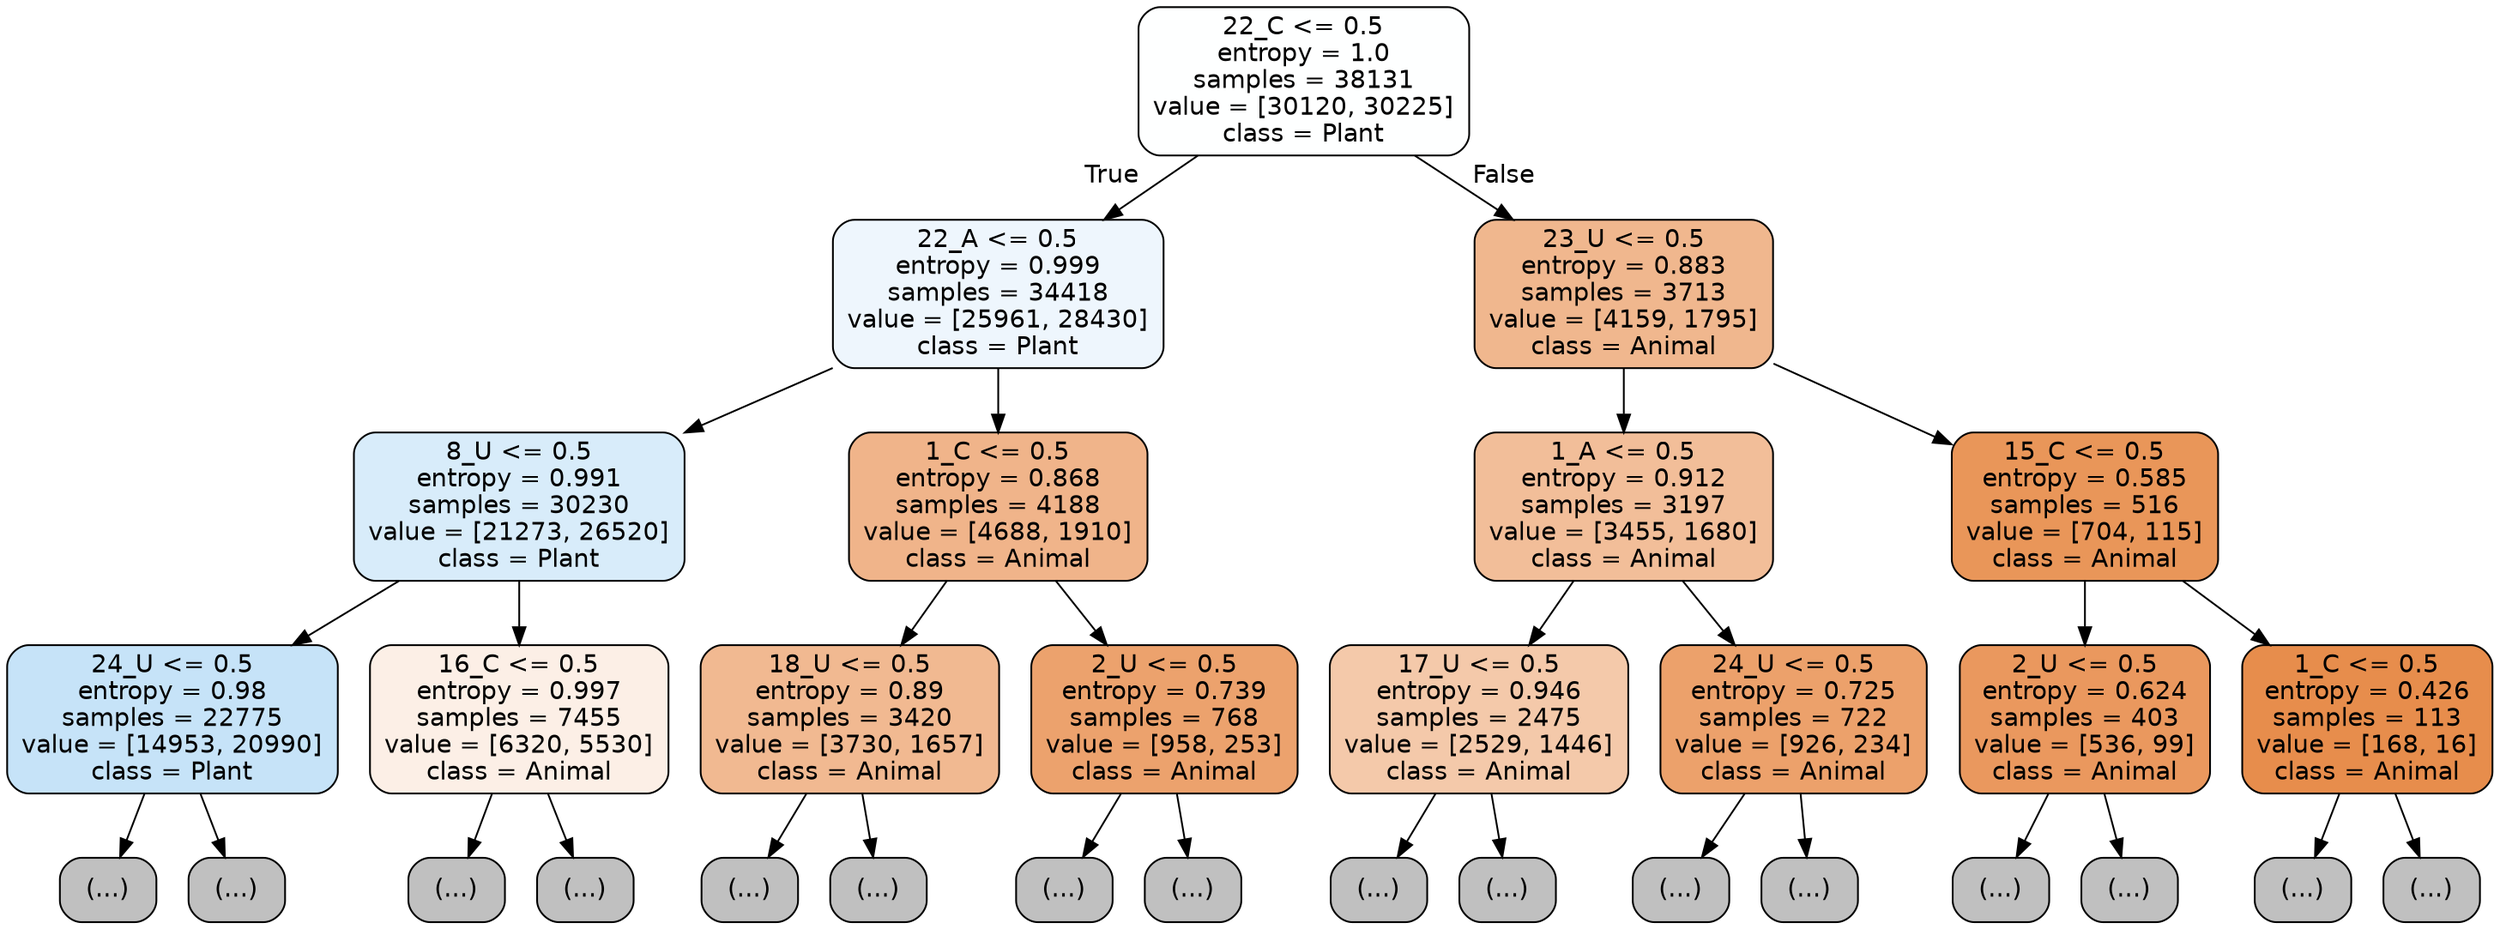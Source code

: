 digraph Tree {
node [shape=box, style="filled, rounded", color="black", fontname="helvetica"] ;
edge [fontname="helvetica"] ;
0 [label="22_C <= 0.5\nentropy = 1.0\nsamples = 38131\nvalue = [30120, 30225]\nclass = Plant", fillcolor="#feffff"] ;
1 [label="22_A <= 0.5\nentropy = 0.999\nsamples = 34418\nvalue = [25961, 28430]\nclass = Plant", fillcolor="#eef6fd"] ;
0 -> 1 [labeldistance=2.5, labelangle=45, headlabel="True"] ;
2 [label="8_U <= 0.5\nentropy = 0.991\nsamples = 30230\nvalue = [21273, 26520]\nclass = Plant", fillcolor="#d8ecfa"] ;
1 -> 2 ;
3 [label="24_U <= 0.5\nentropy = 0.98\nsamples = 22775\nvalue = [14953, 20990]\nclass = Plant", fillcolor="#c6e3f8"] ;
2 -> 3 ;
4 [label="(...)", fillcolor="#C0C0C0"] ;
3 -> 4 ;
9435 [label="(...)", fillcolor="#C0C0C0"] ;
3 -> 9435 ;
9574 [label="16_C <= 0.5\nentropy = 0.997\nsamples = 7455\nvalue = [6320, 5530]\nclass = Animal", fillcolor="#fcefe6"] ;
2 -> 9574 ;
9575 [label="(...)", fillcolor="#C0C0C0"] ;
9574 -> 9575 ;
12456 [label="(...)", fillcolor="#C0C0C0"] ;
9574 -> 12456 ;
13283 [label="1_C <= 0.5\nentropy = 0.868\nsamples = 4188\nvalue = [4688, 1910]\nclass = Animal", fillcolor="#f0b48a"] ;
1 -> 13283 ;
13284 [label="18_U <= 0.5\nentropy = 0.89\nsamples = 3420\nvalue = [3730, 1657]\nclass = Animal", fillcolor="#f1b991"] ;
13283 -> 13284 ;
13285 [label="(...)", fillcolor="#C0C0C0"] ;
13284 -> 13285 ;
14472 [label="(...)", fillcolor="#C0C0C0"] ;
13284 -> 14472 ;
14909 [label="2_U <= 0.5\nentropy = 0.739\nsamples = 768\nvalue = [958, 253]\nclass = Animal", fillcolor="#eca26d"] ;
13283 -> 14909 ;
14910 [label="(...)", fillcolor="#C0C0C0"] ;
14909 -> 14910 ;
15155 [label="(...)", fillcolor="#C0C0C0"] ;
14909 -> 15155 ;
15250 [label="23_U <= 0.5\nentropy = 0.883\nsamples = 3713\nvalue = [4159, 1795]\nclass = Animal", fillcolor="#f0b78e"] ;
0 -> 15250 [labeldistance=2.5, labelangle=-45, headlabel="False"] ;
15251 [label="1_A <= 0.5\nentropy = 0.912\nsamples = 3197\nvalue = [3455, 1680]\nclass = Animal", fillcolor="#f2be99"] ;
15250 -> 15251 ;
15252 [label="17_U <= 0.5\nentropy = 0.946\nsamples = 2475\nvalue = [2529, 1446]\nclass = Animal", fillcolor="#f4c9aa"] ;
15251 -> 15252 ;
15253 [label="(...)", fillcolor="#C0C0C0"] ;
15252 -> 15253 ;
16196 [label="(...)", fillcolor="#C0C0C0"] ;
15252 -> 16196 ;
16555 [label="24_U <= 0.5\nentropy = 0.725\nsamples = 722\nvalue = [926, 234]\nclass = Animal", fillcolor="#eca16b"] ;
15251 -> 16555 ;
16556 [label="(...)", fillcolor="#C0C0C0"] ;
16555 -> 16556 ;
16827 [label="(...)", fillcolor="#C0C0C0"] ;
16555 -> 16827 ;
16840 [label="15_C <= 0.5\nentropy = 0.585\nsamples = 516\nvalue = [704, 115]\nclass = Animal", fillcolor="#e99659"] ;
15250 -> 16840 ;
16841 [label="2_U <= 0.5\nentropy = 0.624\nsamples = 403\nvalue = [536, 99]\nclass = Animal", fillcolor="#ea985e"] ;
16840 -> 16841 ;
16842 [label="(...)", fillcolor="#C0C0C0"] ;
16841 -> 16842 ;
16967 [label="(...)", fillcolor="#C0C0C0"] ;
16841 -> 16967 ;
17006 [label="1_C <= 0.5\nentropy = 0.426\nsamples = 113\nvalue = [168, 16]\nclass = Animal", fillcolor="#e78d4c"] ;
16840 -> 17006 ;
17007 [label="(...)", fillcolor="#C0C0C0"] ;
17006 -> 17007 ;
17032 [label="(...)", fillcolor="#C0C0C0"] ;
17006 -> 17032 ;
}